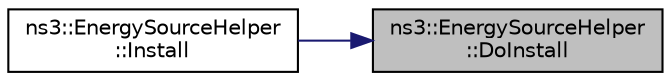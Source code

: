 digraph "ns3::EnergySourceHelper::DoInstall"
{
 // LATEX_PDF_SIZE
  edge [fontname="Helvetica",fontsize="10",labelfontname="Helvetica",labelfontsize="10"];
  node [fontname="Helvetica",fontsize="10",shape=record];
  rankdir="RL";
  Node1 [label="ns3::EnergySourceHelper\l::DoInstall",height=0.2,width=0.4,color="black", fillcolor="grey75", style="filled", fontcolor="black",tooltip=" "];
  Node1 -> Node2 [dir="back",color="midnightblue",fontsize="10",style="solid",fontname="Helvetica"];
  Node2 [label="ns3::EnergySourceHelper\l::Install",height=0.2,width=0.4,color="black", fillcolor="white", style="filled",URL="$classns3_1_1_energy_source_helper.html#a32275669b3d8d6589d46d385f6c3f49e",tooltip=" "];
}
